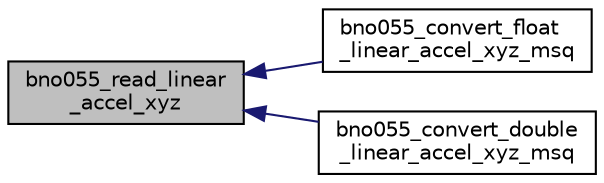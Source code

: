 digraph "bno055_read_linear_accel_xyz"
{
  edge [fontname="Helvetica",fontsize="10",labelfontname="Helvetica",labelfontsize="10"];
  node [fontname="Helvetica",fontsize="10",shape=record];
  rankdir="LR";
  Node1 [label="bno055_read_linear\l_accel_xyz",height=0.2,width=0.4,color="black", fillcolor="grey75", style="filled", fontcolor="black"];
  Node1 -> Node2 [dir="back",color="midnightblue",fontsize="10",style="solid",fontname="Helvetica"];
  Node2 [label="bno055_convert_float\l_linear_accel_xyz_msq",height=0.2,width=0.4,color="black", fillcolor="white", style="filled",URL="$bno055_8h.html#afabb939878d6ec682078552ec2c1dfed",tooltip="This API is used to convert the linear accel xyz raw data to meterpersecseq output as float..."];
  Node1 -> Node3 [dir="back",color="midnightblue",fontsize="10",style="solid",fontname="Helvetica"];
  Node3 [label="bno055_convert_double\l_linear_accel_xyz_msq",height=0.2,width=0.4,color="black", fillcolor="white", style="filled",URL="$bno055_8h.html#a3ec8933fe0353b3d0896fda847f6a1c4",tooltip="This API is used to convert the linear accel xyz raw data to meterpersecseq output as double..."];
}
